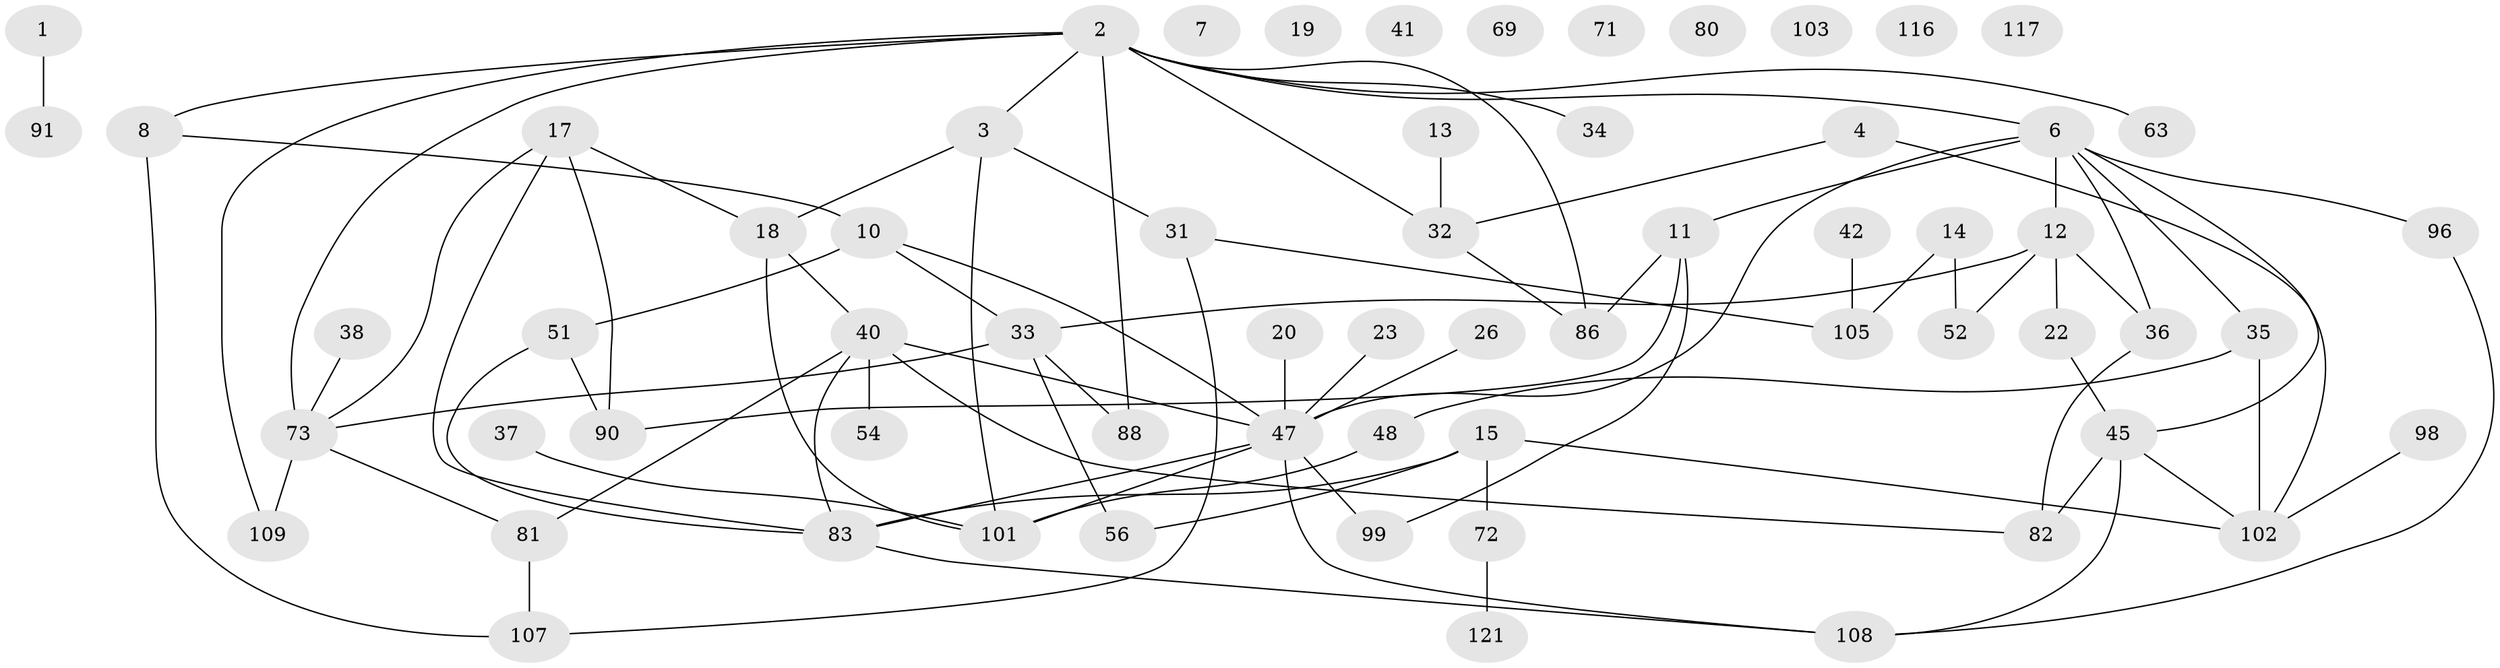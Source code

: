 // original degree distribution, {1: 0.2109375, 2: 0.296875, 3: 0.203125, 5: 0.0546875, 0: 0.0625, 4: 0.171875}
// Generated by graph-tools (version 1.1) at 2025/12/03/09/25 04:12:53]
// undirected, 64 vertices, 86 edges
graph export_dot {
graph [start="1"]
  node [color=gray90,style=filled];
  1;
  2 [super="+5+28"];
  3 [super="+39"];
  4;
  6 [super="+25+9+79"];
  7;
  8 [super="+30"];
  10 [super="+64"];
  11 [super="+122+95+46"];
  12 [super="+29"];
  13 [super="+16"];
  14;
  15 [super="+126+27"];
  17 [super="+44+24"];
  18 [super="+21+85"];
  19;
  20;
  22;
  23 [super="+100"];
  26;
  31 [super="+65"];
  32 [super="+57"];
  33 [super="+114+123+93"];
  34;
  35;
  36 [super="+97"];
  37;
  38;
  40 [super="+60+67+76"];
  41;
  42;
  45 [super="+127+50"];
  47 [super="+70+87"];
  48 [super="+58+106+78"];
  51 [super="+61"];
  52 [super="+84"];
  54;
  56 [super="+77"];
  63 [super="+68"];
  69 [super="+111"];
  71;
  72 [super="+94"];
  73 [super="+124+113+89"];
  80;
  81;
  82;
  83 [super="+104"];
  86;
  88;
  90 [super="+92"];
  91;
  96;
  98;
  99 [super="+115"];
  101;
  102;
  103;
  105 [super="+112"];
  107;
  108;
  109;
  116;
  117;
  121;
  1 -- 91;
  2 -- 34;
  2 -- 8;
  2 -- 32;
  2 -- 3;
  2 -- 6;
  2 -- 73;
  2 -- 109;
  2 -- 86;
  2 -- 88 [weight=2];
  2 -- 63;
  3 -- 18;
  3 -- 101;
  3 -- 31;
  4 -- 102;
  4 -- 32;
  6 -- 47;
  6 -- 96;
  6 -- 35;
  6 -- 36;
  6 -- 45;
  6 -- 12;
  6 -- 11;
  8 -- 107;
  8 -- 10;
  10 -- 33;
  10 -- 51;
  10 -- 47;
  11 -- 99;
  11 -- 90;
  11 -- 86;
  12 -- 36;
  12 -- 33;
  12 -- 52;
  12 -- 22;
  13 -- 32;
  14 -- 105;
  14 -- 52;
  15 -- 72;
  15 -- 102;
  15 -- 56;
  15 -- 83;
  17 -- 73;
  17 -- 18;
  17 -- 90;
  17 -- 83;
  18 -- 40;
  18 -- 101;
  20 -- 47;
  22 -- 45;
  23 -- 47;
  26 -- 47;
  31 -- 107;
  31 -- 105;
  32 -- 86;
  33 -- 73;
  33 -- 56;
  33 -- 88;
  35 -- 102;
  35 -- 48;
  36 -- 82;
  37 -- 101;
  38 -- 73;
  40 -- 81;
  40 -- 54;
  40 -- 82;
  40 -- 83;
  40 -- 47;
  42 -- 105;
  45 -- 82;
  45 -- 102;
  45 -- 108;
  47 -- 108;
  47 -- 83;
  47 -- 99;
  47 -- 101;
  48 -- 101;
  51 -- 90;
  51 -- 83;
  72 -- 121;
  73 -- 81;
  73 -- 109;
  81 -- 107;
  83 -- 108;
  96 -- 108;
  98 -- 102;
}
